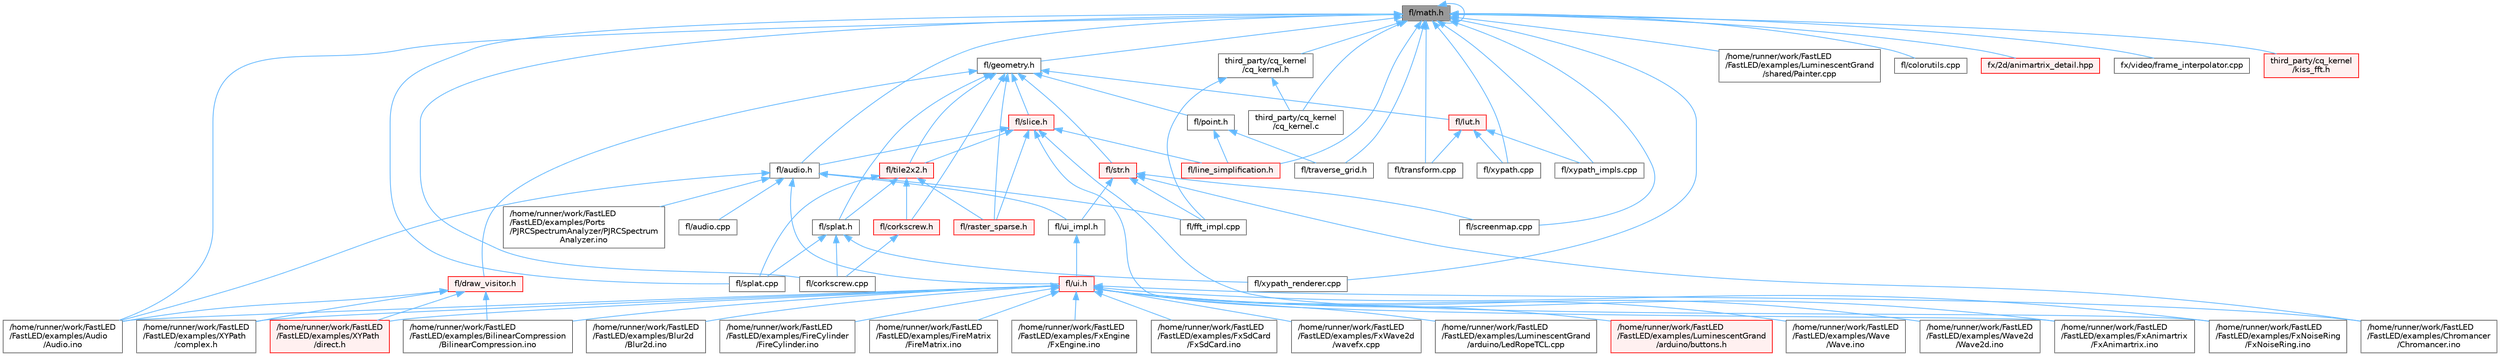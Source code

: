 digraph "fl/math.h"
{
 // INTERACTIVE_SVG=YES
 // LATEX_PDF_SIZE
  bgcolor="transparent";
  edge [fontname=Helvetica,fontsize=10,labelfontname=Helvetica,labelfontsize=10];
  node [fontname=Helvetica,fontsize=10,shape=box,height=0.2,width=0.4];
  Node1 [id="Node000001",label="fl/math.h",height=0.2,width=0.4,color="gray40", fillcolor="grey60", style="filled", fontcolor="black",tooltip=" "];
  Node1 -> Node2 [id="edge1_Node000001_Node000002",dir="back",color="steelblue1",style="solid",tooltip=" "];
  Node2 [id="Node000002",label="/home/runner/work/FastLED\l/FastLED/examples/Audio\l/Audio.ino",height=0.2,width=0.4,color="grey40", fillcolor="white", style="filled",URL="$dc/d5d/_audio_8ino.html",tooltip=" "];
  Node1 -> Node3 [id="edge2_Node000001_Node000003",dir="back",color="steelblue1",style="solid",tooltip=" "];
  Node3 [id="Node000003",label="/home/runner/work/FastLED\l/FastLED/examples/LuminescentGrand\l/shared/Painter.cpp",height=0.2,width=0.4,color="grey40", fillcolor="white", style="filled",URL="$db/d33/_painter_8cpp.html",tooltip=" "];
  Node1 -> Node4 [id="edge3_Node000001_Node000004",dir="back",color="steelblue1",style="solid",tooltip=" "];
  Node4 [id="Node000004",label="fl/audio.h",height=0.2,width=0.4,color="grey40", fillcolor="white", style="filled",URL="$da/d09/audio_8h.html",tooltip=" "];
  Node4 -> Node2 [id="edge4_Node000004_Node000002",dir="back",color="steelblue1",style="solid",tooltip=" "];
  Node4 -> Node5 [id="edge5_Node000004_Node000005",dir="back",color="steelblue1",style="solid",tooltip=" "];
  Node5 [id="Node000005",label="/home/runner/work/FastLED\l/FastLED/examples/Ports\l/PJRCSpectrumAnalyzer/PJRCSpectrum\lAnalyzer.ino",height=0.2,width=0.4,color="grey40", fillcolor="white", style="filled",URL="$d7/dfa/_p_j_r_c_spectrum_analyzer_8ino.html",tooltip="Creates an impressive LED light show to music input on the Teensy."];
  Node4 -> Node6 [id="edge6_Node000004_Node000006",dir="back",color="steelblue1",style="solid",tooltip=" "];
  Node6 [id="Node000006",label="fl/audio.cpp",height=0.2,width=0.4,color="grey40", fillcolor="white", style="filled",URL="$d1/ddc/audio_8cpp.html",tooltip=" "];
  Node4 -> Node7 [id="edge7_Node000004_Node000007",dir="back",color="steelblue1",style="solid",tooltip=" "];
  Node7 [id="Node000007",label="fl/fft_impl.cpp",height=0.2,width=0.4,color="grey40", fillcolor="white", style="filled",URL="$d1/dff/fft__impl_8cpp.html",tooltip=" "];
  Node4 -> Node8 [id="edge8_Node000004_Node000008",dir="back",color="steelblue1",style="solid",tooltip=" "];
  Node8 [id="Node000008",label="fl/ui.h",height=0.2,width=0.4,color="red", fillcolor="#FFF0F0", style="filled",URL="$d9/d3b/ui_8h.html",tooltip=" "];
  Node8 -> Node2 [id="edge9_Node000008_Node000002",dir="back",color="steelblue1",style="solid",tooltip=" "];
  Node8 -> Node9 [id="edge10_Node000008_Node000009",dir="back",color="steelblue1",style="solid",tooltip=" "];
  Node9 [id="Node000009",label="/home/runner/work/FastLED\l/FastLED/examples/BilinearCompression\l/BilinearCompression.ino",height=0.2,width=0.4,color="grey40", fillcolor="white", style="filled",URL="$da/d05/_bilinear_compression_8ino.html",tooltip=" "];
  Node8 -> Node10 [id="edge11_Node000008_Node000010",dir="back",color="steelblue1",style="solid",tooltip=" "];
  Node10 [id="Node000010",label="/home/runner/work/FastLED\l/FastLED/examples/Blur2d\l/Blur2d.ino",height=0.2,width=0.4,color="grey40", fillcolor="white", style="filled",URL="$df/d42/_blur2d_8ino.html",tooltip=" "];
  Node8 -> Node11 [id="edge12_Node000008_Node000011",dir="back",color="steelblue1",style="solid",tooltip=" "];
  Node11 [id="Node000011",label="/home/runner/work/FastLED\l/FastLED/examples/Chromancer\l/Chromancer.ino",height=0.2,width=0.4,color="grey40", fillcolor="white", style="filled",URL="$d1/ddb/_chromancer_8ino.html",tooltip=" "];
  Node8 -> Node12 [id="edge13_Node000008_Node000012",dir="back",color="steelblue1",style="solid",tooltip=" "];
  Node12 [id="Node000012",label="/home/runner/work/FastLED\l/FastLED/examples/FireCylinder\l/FireCylinder.ino",height=0.2,width=0.4,color="grey40", fillcolor="white", style="filled",URL="$df/d5c/_fire_cylinder_8ino.html",tooltip=" "];
  Node8 -> Node13 [id="edge14_Node000008_Node000013",dir="back",color="steelblue1",style="solid",tooltip=" "];
  Node13 [id="Node000013",label="/home/runner/work/FastLED\l/FastLED/examples/FireMatrix\l/FireMatrix.ino",height=0.2,width=0.4,color="grey40", fillcolor="white", style="filled",URL="$dc/dfc/_fire_matrix_8ino.html",tooltip=" "];
  Node8 -> Node14 [id="edge15_Node000008_Node000014",dir="back",color="steelblue1",style="solid",tooltip=" "];
  Node14 [id="Node000014",label="/home/runner/work/FastLED\l/FastLED/examples/FxAnimartrix\l/FxAnimartrix.ino",height=0.2,width=0.4,color="grey40", fillcolor="white", style="filled",URL="$dd/d96/_fx_animartrix_8ino.html",tooltip=" "];
  Node8 -> Node15 [id="edge16_Node000008_Node000015",dir="back",color="steelblue1",style="solid",tooltip=" "];
  Node15 [id="Node000015",label="/home/runner/work/FastLED\l/FastLED/examples/FxEngine\l/FxEngine.ino",height=0.2,width=0.4,color="grey40", fillcolor="white", style="filled",URL="$d6/d35/_fx_engine_8ino.html",tooltip="Demonstrates how to use the FxEngine to switch between different effects on a 2D LED matrix."];
  Node8 -> Node16 [id="edge17_Node000008_Node000016",dir="back",color="steelblue1",style="solid",tooltip=" "];
  Node16 [id="Node000016",label="/home/runner/work/FastLED\l/FastLED/examples/FxNoiseRing\l/FxNoiseRing.ino",height=0.2,width=0.4,color="grey40", fillcolor="white", style="filled",URL="$d3/dac/_fx_noise_ring_8ino.html",tooltip=" "];
  Node8 -> Node17 [id="edge18_Node000008_Node000017",dir="back",color="steelblue1",style="solid",tooltip=" "];
  Node17 [id="Node000017",label="/home/runner/work/FastLED\l/FastLED/examples/FxSdCard\l/FxSdCard.ino",height=0.2,width=0.4,color="grey40", fillcolor="white", style="filled",URL="$d7/d35/_fx_sd_card_8ino.html",tooltip=" "];
  Node8 -> Node18 [id="edge19_Node000008_Node000018",dir="back",color="steelblue1",style="solid",tooltip=" "];
  Node18 [id="Node000018",label="/home/runner/work/FastLED\l/FastLED/examples/FxWave2d\l/wavefx.cpp",height=0.2,width=0.4,color="grey40", fillcolor="white", style="filled",URL="$d9/d29/wavefx_8cpp.html",tooltip=" "];
  Node8 -> Node19 [id="edge20_Node000008_Node000019",dir="back",color="steelblue1",style="solid",tooltip=" "];
  Node19 [id="Node000019",label="/home/runner/work/FastLED\l/FastLED/examples/LuminescentGrand\l/arduino/LedRopeTCL.cpp",height=0.2,width=0.4,color="grey40", fillcolor="white", style="filled",URL="$d6/dc9/_led_rope_t_c_l_8cpp.html",tooltip=" "];
  Node8 -> Node20 [id="edge21_Node000008_Node000020",dir="back",color="steelblue1",style="solid",tooltip=" "];
  Node20 [id="Node000020",label="/home/runner/work/FastLED\l/FastLED/examples/LuminescentGrand\l/arduino/buttons.h",height=0.2,width=0.4,color="red", fillcolor="#FFF0F0", style="filled",URL="$de/d05/buttons_8h.html",tooltip=" "];
  Node8 -> Node22 [id="edge22_Node000008_Node000022",dir="back",color="steelblue1",style="solid",tooltip=" "];
  Node22 [id="Node000022",label="/home/runner/work/FastLED\l/FastLED/examples/Wave\l/Wave.ino",height=0.2,width=0.4,color="grey40", fillcolor="white", style="filled",URL="$d1/d16/_wave_8ino.html",tooltip=" "];
  Node8 -> Node23 [id="edge23_Node000008_Node000023",dir="back",color="steelblue1",style="solid",tooltip=" "];
  Node23 [id="Node000023",label="/home/runner/work/FastLED\l/FastLED/examples/Wave2d\l/Wave2d.ino",height=0.2,width=0.4,color="grey40", fillcolor="white", style="filled",URL="$dd/d44/_wave2d_8ino.html",tooltip=" "];
  Node8 -> Node24 [id="edge24_Node000008_Node000024",dir="back",color="steelblue1",style="solid",tooltip=" "];
  Node24 [id="Node000024",label="/home/runner/work/FastLED\l/FastLED/examples/XYPath\l/complex.h",height=0.2,width=0.4,color="grey40", fillcolor="white", style="filled",URL="$d7/d3b/complex_8h.html",tooltip=" "];
  Node8 -> Node25 [id="edge25_Node000008_Node000025",dir="back",color="steelblue1",style="solid",tooltip=" "];
  Node25 [id="Node000025",label="/home/runner/work/FastLED\l/FastLED/examples/XYPath\l/direct.h",height=0.2,width=0.4,color="red", fillcolor="#FFF0F0", style="filled",URL="$d6/daf/direct_8h.html",tooltip=" "];
  Node4 -> Node37 [id="edge26_Node000004_Node000037",dir="back",color="steelblue1",style="solid",tooltip=" "];
  Node37 [id="Node000037",label="fl/ui_impl.h",height=0.2,width=0.4,color="grey40", fillcolor="white", style="filled",URL="$d6/dc0/ui__impl_8h.html",tooltip=" "];
  Node37 -> Node8 [id="edge27_Node000037_Node000008",dir="back",color="steelblue1",style="solid",tooltip=" "];
  Node1 -> Node38 [id="edge28_Node000001_Node000038",dir="back",color="steelblue1",style="solid",tooltip=" "];
  Node38 [id="Node000038",label="fl/colorutils.cpp",height=0.2,width=0.4,color="grey40", fillcolor="white", style="filled",URL="$da/d2d/colorutils_8cpp.html",tooltip="Misc utility functions for palettes, blending, and more."];
  Node1 -> Node39 [id="edge29_Node000001_Node000039",dir="back",color="steelblue1",style="solid",tooltip=" "];
  Node39 [id="Node000039",label="fl/corkscrew.cpp",height=0.2,width=0.4,color="grey40", fillcolor="white", style="filled",URL="$d3/d9b/corkscrew_8cpp.html",tooltip=" "];
  Node1 -> Node40 [id="edge30_Node000001_Node000040",dir="back",color="steelblue1",style="solid",tooltip=" "];
  Node40 [id="Node000040",label="fl/geometry.h",height=0.2,width=0.4,color="grey40", fillcolor="white", style="filled",URL="$d4/d67/geometry_8h.html",tooltip=" "];
  Node40 -> Node41 [id="edge31_Node000040_Node000041",dir="back",color="steelblue1",style="solid",tooltip=" "];
  Node41 [id="Node000041",label="fl/corkscrew.h",height=0.2,width=0.4,color="red", fillcolor="#FFF0F0", style="filled",URL="$d5/d61/corkscrew_8h.html",tooltip="Corkscrew projection utilities."];
  Node41 -> Node39 [id="edge32_Node000041_Node000039",dir="back",color="steelblue1",style="solid",tooltip=" "];
  Node40 -> Node43 [id="edge33_Node000040_Node000043",dir="back",color="steelblue1",style="solid",tooltip=" "];
  Node43 [id="Node000043",label="fl/draw_visitor.h",height=0.2,width=0.4,color="red", fillcolor="#FFF0F0", style="filled",URL="$d0/d4f/draw__visitor_8h.html",tooltip=" "];
  Node43 -> Node2 [id="edge34_Node000043_Node000002",dir="back",color="steelblue1",style="solid",tooltip=" "];
  Node43 -> Node9 [id="edge35_Node000043_Node000009",dir="back",color="steelblue1",style="solid",tooltip=" "];
  Node43 -> Node24 [id="edge36_Node000043_Node000024",dir="back",color="steelblue1",style="solid",tooltip=" "];
  Node43 -> Node25 [id="edge37_Node000043_Node000025",dir="back",color="steelblue1",style="solid",tooltip=" "];
  Node40 -> Node46 [id="edge38_Node000040_Node000046",dir="back",color="steelblue1",style="solid",tooltip=" "];
  Node46 [id="Node000046",label="fl/lut.h",height=0.2,width=0.4,color="red", fillcolor="#FFF0F0", style="filled",URL="$db/d54/lut_8h.html",tooltip=" "];
  Node46 -> Node166 [id="edge39_Node000046_Node000166",dir="back",color="steelblue1",style="solid",tooltip=" "];
  Node166 [id="Node000166",label="fl/transform.cpp",height=0.2,width=0.4,color="grey40", fillcolor="white", style="filled",URL="$d8/d8c/transform_8cpp.html",tooltip=" "];
  Node46 -> Node173 [id="edge40_Node000046_Node000173",dir="back",color="steelblue1",style="solid",tooltip=" "];
  Node173 [id="Node000173",label="fl/xypath.cpp",height=0.2,width=0.4,color="grey40", fillcolor="white", style="filled",URL="$d4/d78/xypath_8cpp.html",tooltip=" "];
  Node46 -> Node176 [id="edge41_Node000046_Node000176",dir="back",color="steelblue1",style="solid",tooltip=" "];
  Node176 [id="Node000176",label="fl/xypath_impls.cpp",height=0.2,width=0.4,color="grey40", fillcolor="white", style="filled",URL="$d4/db1/xypath__impls_8cpp.html",tooltip=" "];
  Node40 -> Node221 [id="edge42_Node000040_Node000221",dir="back",color="steelblue1",style="solid",tooltip=" "];
  Node221 [id="Node000221",label="fl/point.h",height=0.2,width=0.4,color="grey40", fillcolor="white", style="filled",URL="$d2/d91/point_8h.html",tooltip=" "];
  Node221 -> Node222 [id="edge43_Node000221_Node000222",dir="back",color="steelblue1",style="solid",tooltip=" "];
  Node222 [id="Node000222",label="fl/line_simplification.h",height=0.2,width=0.4,color="red", fillcolor="#FFF0F0", style="filled",URL="$d8/da7/line__simplification_8h.html",tooltip=" "];
  Node221 -> Node224 [id="edge44_Node000221_Node000224",dir="back",color="steelblue1",style="solid",tooltip=" "];
  Node224 [id="Node000224",label="fl/traverse_grid.h",height=0.2,width=0.4,color="grey40", fillcolor="white", style="filled",URL="$d9/d42/traverse__grid_8h.html",tooltip=" "];
  Node40 -> Node193 [id="edge45_Node000040_Node000193",dir="back",color="steelblue1",style="solid",tooltip=" "];
  Node193 [id="Node000193",label="fl/raster_sparse.h",height=0.2,width=0.4,color="red", fillcolor="#FFF0F0", style="filled",URL="$d4/df9/raster__sparse_8h.html",tooltip=" "];
  Node40 -> Node225 [id="edge46_Node000040_Node000225",dir="back",color="steelblue1",style="solid",tooltip=" "];
  Node225 [id="Node000225",label="fl/slice.h",height=0.2,width=0.4,color="red", fillcolor="#FFF0F0", style="filled",URL="$d0/d48/slice_8h.html",tooltip=" "];
  Node225 -> Node14 [id="edge47_Node000225_Node000014",dir="back",color="steelblue1",style="solid",tooltip=" "];
  Node225 -> Node16 [id="edge48_Node000225_Node000016",dir="back",color="steelblue1",style="solid",tooltip=" "];
  Node225 -> Node4 [id="edge49_Node000225_Node000004",dir="back",color="steelblue1",style="solid",tooltip=" "];
  Node225 -> Node222 [id="edge50_Node000225_Node000222",dir="back",color="steelblue1",style="solid",tooltip=" "];
  Node225 -> Node193 [id="edge51_Node000225_Node000193",dir="back",color="steelblue1",style="solid",tooltip=" "];
  Node225 -> Node196 [id="edge52_Node000225_Node000196",dir="back",color="steelblue1",style="solid",tooltip=" "];
  Node196 [id="Node000196",label="fl/tile2x2.h",height=0.2,width=0.4,color="red", fillcolor="#FFF0F0", style="filled",URL="$d2/db4/tile2x2_8h.html",tooltip=" "];
  Node196 -> Node41 [id="edge53_Node000196_Node000041",dir="back",color="steelblue1",style="solid",tooltip=" "];
  Node196 -> Node193 [id="edge54_Node000196_Node000193",dir="back",color="steelblue1",style="solid",tooltip=" "];
  Node196 -> Node197 [id="edge55_Node000196_Node000197",dir="back",color="steelblue1",style="solid",tooltip=" "];
  Node197 [id="Node000197",label="fl/splat.cpp",height=0.2,width=0.4,color="grey40", fillcolor="white", style="filled",URL="$da/dbe/splat_8cpp.html",tooltip=" "];
  Node196 -> Node198 [id="edge56_Node000196_Node000198",dir="back",color="steelblue1",style="solid",tooltip=" "];
  Node198 [id="Node000198",label="fl/splat.h",height=0.2,width=0.4,color="grey40", fillcolor="white", style="filled",URL="$d3/daf/splat_8h.html",tooltip=" "];
  Node198 -> Node39 [id="edge57_Node000198_Node000039",dir="back",color="steelblue1",style="solid",tooltip=" "];
  Node198 -> Node197 [id="edge58_Node000198_Node000197",dir="back",color="steelblue1",style="solid",tooltip=" "];
  Node198 -> Node174 [id="edge59_Node000198_Node000174",dir="back",color="steelblue1",style="solid",tooltip=" "];
  Node174 [id="Node000174",label="fl/xypath_renderer.cpp",height=0.2,width=0.4,color="grey40", fillcolor="white", style="filled",URL="$d2/d31/xypath__renderer_8cpp.html",tooltip=" "];
  Node40 -> Node198 [id="edge60_Node000040_Node000198",dir="back",color="steelblue1",style="solid",tooltip=" "];
  Node40 -> Node232 [id="edge61_Node000040_Node000232",dir="back",color="steelblue1",style="solid",tooltip=" "];
  Node232 [id="Node000232",label="fl/str.h",height=0.2,width=0.4,color="red", fillcolor="#FFF0F0", style="filled",URL="$d1/d93/str_8h.html",tooltip=" "];
  Node232 -> Node11 [id="edge62_Node000232_Node000011",dir="back",color="steelblue1",style="solid",tooltip=" "];
  Node232 -> Node7 [id="edge63_Node000232_Node000007",dir="back",color="steelblue1",style="solid",tooltip=" "];
  Node232 -> Node164 [id="edge64_Node000232_Node000164",dir="back",color="steelblue1",style="solid",tooltip=" "];
  Node164 [id="Node000164",label="fl/screenmap.cpp",height=0.2,width=0.4,color="grey40", fillcolor="white", style="filled",URL="$d9/d6f/screenmap_8cpp.html",tooltip=" "];
  Node232 -> Node37 [id="edge65_Node000232_Node000037",dir="back",color="steelblue1",style="solid",tooltip=" "];
  Node40 -> Node196 [id="edge66_Node000040_Node000196",dir="back",color="steelblue1",style="solid",tooltip=" "];
  Node1 -> Node222 [id="edge67_Node000001_Node000222",dir="back",color="steelblue1",style="solid",tooltip=" "];
  Node1 -> Node1 [id="edge68_Node000001_Node000001",dir="back",color="steelblue1",style="solid",tooltip=" "];
  Node1 -> Node164 [id="edge69_Node000001_Node000164",dir="back",color="steelblue1",style="solid",tooltip=" "];
  Node1 -> Node197 [id="edge70_Node000001_Node000197",dir="back",color="steelblue1",style="solid",tooltip=" "];
  Node1 -> Node166 [id="edge71_Node000001_Node000166",dir="back",color="steelblue1",style="solid",tooltip=" "];
  Node1 -> Node224 [id="edge72_Node000001_Node000224",dir="back",color="steelblue1",style="solid",tooltip=" "];
  Node1 -> Node173 [id="edge73_Node000001_Node000173",dir="back",color="steelblue1",style="solid",tooltip=" "];
  Node1 -> Node176 [id="edge74_Node000001_Node000176",dir="back",color="steelblue1",style="solid",tooltip=" "];
  Node1 -> Node174 [id="edge75_Node000001_Node000174",dir="back",color="steelblue1",style="solid",tooltip=" "];
  Node1 -> Node257 [id="edge76_Node000001_Node000257",dir="back",color="steelblue1",style="solid",tooltip=" "];
  Node257 [id="Node000257",label="fx/2d/animartrix_detail.hpp",height=0.2,width=0.4,color="red", fillcolor="#FFF0F0", style="filled",URL="$d3/d3b/animartrix__detail_8hpp.html",tooltip=" "];
  Node1 -> Node212 [id="edge77_Node000001_Node000212",dir="back",color="steelblue1",style="solid",tooltip=" "];
  Node212 [id="Node000212",label="fx/video/frame_interpolator.cpp",height=0.2,width=0.4,color="grey40", fillcolor="white", style="filled",URL="$d5/da4/frame__interpolator_8cpp.html",tooltip=" "];
  Node1 -> Node270 [id="edge78_Node000001_Node000270",dir="back",color="steelblue1",style="solid",tooltip=" "];
  Node270 [id="Node000270",label="third_party/cq_kernel\l/cq_kernel.c",height=0.2,width=0.4,color="grey40", fillcolor="white", style="filled",URL="$d9/dc9/cq__kernel_8c.html",tooltip=" "];
  Node1 -> Node269 [id="edge79_Node000001_Node000269",dir="back",color="steelblue1",style="solid",tooltip=" "];
  Node269 [id="Node000269",label="third_party/cq_kernel\l/cq_kernel.h",height=0.2,width=0.4,color="grey40", fillcolor="white", style="filled",URL="$d1/dda/cq__kernel_8h.html",tooltip=" "];
  Node269 -> Node7 [id="edge80_Node000269_Node000007",dir="back",color="steelblue1",style="solid",tooltip=" "];
  Node269 -> Node270 [id="edge81_Node000269_Node000270",dir="back",color="steelblue1",style="solid",tooltip=" "];
  Node1 -> Node267 [id="edge82_Node000001_Node000267",dir="back",color="steelblue1",style="solid",tooltip=" "];
  Node267 [id="Node000267",label="third_party/cq_kernel\l/kiss_fft.h",height=0.2,width=0.4,color="red", fillcolor="#FFF0F0", style="filled",URL="$d0/dc9/kiss__fft_8h.html",tooltip=" "];
}
